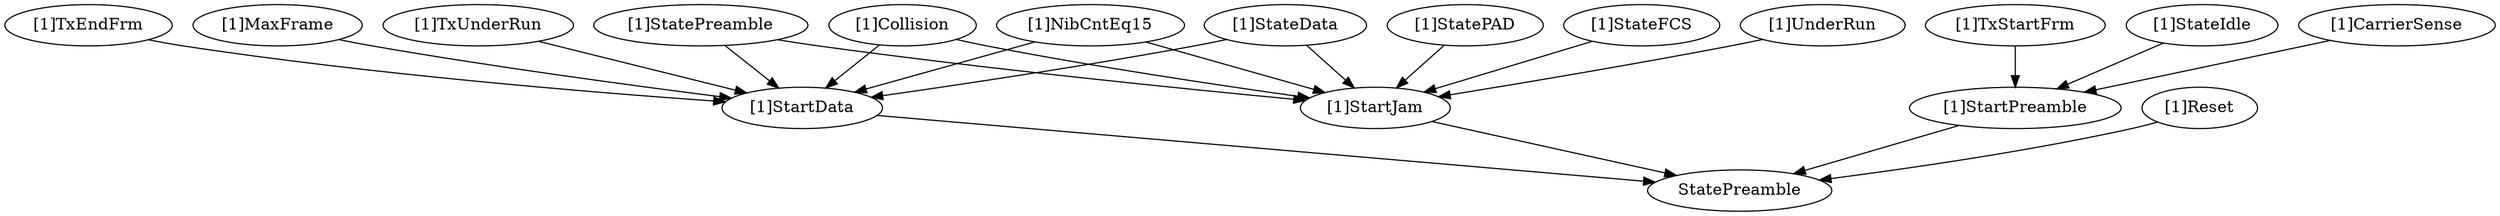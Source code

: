 strict digraph "" {
	"[1]StartData"	 [complexity=2,
		importance=0.103339173207,
		rank=0.0516695866037];
	StatePreamble	 [complexity=0,
		importance=0.0341289872872,
		rank=0.0];
	"[1]StartData" -> StatePreamble;
	"[1]StatePAD"	 [complexity=10,
		importance=0.16462060816,
		rank=0.016462060816];
	"[1]StartJam"	 [complexity=2,
		importance=0.122849064246,
		rank=0.0614245321229];
	"[1]StatePAD" -> "[1]StartJam";
	"[1]TxStartFrm"	 [complexity=5,
		importance=0.0659612830929,
		rank=0.0131922566186];
	"[1]StartPreamble"	 [complexity=1,
		importance=0.0550833739019,
		rank=0.0550833739019];
	"[1]TxStartFrm" -> "[1]StartPreamble";
	"[1]TxEndFrm"	 [complexity=8,
		importance=0.114217082398,
		rank=0.0142771352998];
	"[1]TxEndFrm" -> "[1]StartData";
	"[1]StateData"	 [complexity=13,
		importance=0.224918687493,
		rank=0.0173014374995];
	"[1]StateData" -> "[1]StartData";
	"[1]StateData" -> "[1]StartJam";
	"[1]MaxFrame"	 [complexity=7,
		importance=0.114217082398,
		rank=0.0163167260569];
	"[1]MaxFrame" -> "[1]StartData";
	"[1]StatePreamble"	 [complexity=8,
		importance=0.137468160495,
		rank=0.0171835200618];
	"[1]StatePreamble" -> "[1]StartData";
	"[1]StatePreamble" -> "[1]StartJam";
	"[1]Collision"	 [complexity=13,
		importance=0.217556255606,
		rank=0.0167350965851];
	"[1]Collision" -> "[1]StartData";
	"[1]Collision" -> "[1]StartJam";
	"[1]StateIdle"	 [complexity=5,
		importance=0.08786144303,
		rank=0.017572288606];
	"[1]StateIdle" -> "[1]StartPreamble";
	"[1]StateFCS"	 [complexity=10,
		importance=0.155867286189,
		rank=0.0155867286189];
	"[1]StateFCS" -> "[1]StartJam";
	"[1]NibCntEq15"	 [complexity=8,
		importance=0.114217082398,
		rank=0.0142771352998];
	"[1]NibCntEq15" -> "[1]StartData";
	"[1]NibCntEq15" -> "[1]StartJam";
	"[1]TxUnderRun"	 [complexity=7,
		importance=0.114217082398,
		rank=0.0163167260569];
	"[1]TxUnderRun" -> "[1]StartData";
	"[1]UnderRun"	 [complexity=10,
		importance=0.133726973437,
		rank=0.0133726973437];
	"[1]UnderRun" -> "[1]StartJam";
	"[1]CarrierSense"	 [complexity=5,
		importance=0.0659612830929,
		rank=0.0131922566186];
	"[1]CarrierSense" -> "[1]StartPreamble";
	"[1]Reset"	 [complexity=1,
		importance=0.113264871053,
		rank=0.113264871053];
	"[1]Reset" -> StatePreamble;
	"[1]StartPreamble" -> StatePreamble;
	"[1]StartJam" -> StatePreamble;
}
